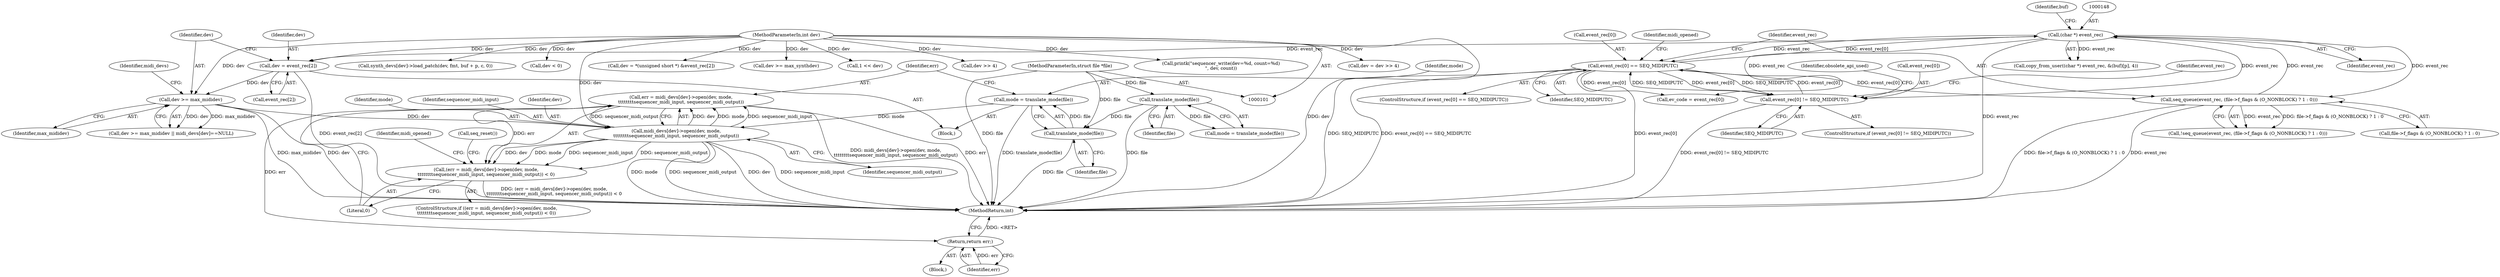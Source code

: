 digraph "0_linux_b769f49463711205d57286e64cf535ed4daf59e9_1@API" {
"1000347" [label="(Call,err = midi_devs[dev]->open(dev, mode,\n\t\t\t\t\t\t\t\tsequencer_midi_input, sequencer_midi_output))"];
"1000349" [label="(Call,midi_devs[dev]->open(dev, mode,\n\t\t\t\t\t\t\t\tsequencer_midi_input, sequencer_midi_output))"];
"1000329" [label="(Call,dev >= max_mididev)"];
"1000322" [label="(Call,dev = event_rec[2])"];
"1000147" [label="(Call,(char *) event_rec)"];
"1000305" [label="(Call,event_rec[0] == SEQ_MIDIPUTC)"];
"1000296" [label="(Call,event_rec[0] != SEQ_MIDIPUTC)"];
"1000366" [label="(Call,seq_queue(event_rec, (file->f_flags & (O_NONBLOCK) ? 1 : 0)))"];
"1000102" [label="(MethodParameterIn,int dev)"];
"1000341" [label="(Call,mode = translate_mode(file))"];
"1000343" [label="(Call,translate_mode(file))"];
"1000118" [label="(Call,translate_mode(file))"];
"1000103" [label="(MethodParameterIn,struct file *file)"];
"1000346" [label="(Call,(err = midi_devs[dev]->open(dev, mode,\n\t\t\t\t\t\t\t\tsequencer_midi_input, sequencer_midi_output)) < 0)"];
"1000357" [label="(Return,return err;)"];
"1000365" [label="(Call,!seq_queue(event_rec, (file->f_flags & (O_NONBLOCK) ? 1 : 0)))"];
"1000334" [label="(Identifier,midi_devs)"];
"1000354" [label="(Literal,0)"];
"1000296" [label="(Call,event_rec[0] != SEQ_MIDIPUTC)"];
"1000344" [label="(Identifier,file)"];
"1000119" [label="(Identifier,file)"];
"1000323" [label="(Identifier,dev)"];
"1000314" [label="(Identifier,midi_opened)"];
"1000353" [label="(Identifier,sequencer_midi_output)"];
"1000330" [label="(Identifier,dev)"];
"1000348" [label="(Identifier,err)"];
"1000156" [label="(Call,ev_code = event_rec[0])"];
"1000168" [label="(Call,dev = *(unsigned short *) &event_rec[2])"];
"1000183" [label="(Call,dev >= max_synthdev)"];
"1000103" [label="(MethodParameterIn,struct file *file)"];
"1000118" [label="(Call,translate_mode(file))"];
"1000300" [label="(Identifier,SEQ_MIDIPUTC)"];
"1000346" [label="(Call,(err = midi_devs[dev]->open(dev, mode,\n\t\t\t\t\t\t\t\tsequencer_midi_input, sequencer_midi_output)) < 0)"];
"1000351" [label="(Identifier,mode)"];
"1000147" [label="(Call,(char *) event_rec)"];
"1000347" [label="(Call,err = midi_devs[dev]->open(dev, mode,\n\t\t\t\t\t\t\t\tsequencer_midi_input, sequencer_midi_output))"];
"1000349" [label="(Call,midi_devs[dev]->open(dev, mode,\n\t\t\t\t\t\t\t\tsequencer_midi_input, sequencer_midi_output))"];
"1000355" [label="(Block,)"];
"1000357" [label="(Return,return err;)"];
"1000356" [label="(Call,seq_reset())"];
"1000331" [label="(Identifier,max_mididev)"];
"1000415" [label="(MethodReturn,int)"];
"1000198" [label="(Call,1 << dev)"];
"1000309" [label="(Identifier,SEQ_MIDIPUTC)"];
"1000297" [label="(Call,event_rec[0])"];
"1000366" [label="(Call,seq_queue(event_rec, (file->f_flags & (O_NONBLOCK) ? 1 : 0)))"];
"1000149" [label="(Identifier,event_rec)"];
"1000342" [label="(Identifier,mode)"];
"1000367" [label="(Identifier,event_rec)"];
"1000122" [label="(Call,dev >> 4)"];
"1000305" [label="(Call,event_rec[0] == SEQ_MIDIPUTC)"];
"1000152" [label="(Identifier,buf)"];
"1000324" [label="(Call,event_rec[2])"];
"1000126" [label="(Call,printk(\"sequencer_write(dev=%d, count=%d)\n\", dev, count))"];
"1000345" [label="(ControlStructure,if ((err = midi_devs[dev]->open(dev, mode,\n\t\t\t\t\t\t\t\tsequencer_midi_input, sequencer_midi_output)) < 0))"];
"1000102" [label="(MethodParameterIn,int dev)"];
"1000341" [label="(Call,mode = translate_mode(file))"];
"1000304" [label="(ControlStructure,if (event_rec[0] == SEQ_MIDIPUTC))"];
"1000329" [label="(Call,dev >= max_mididev)"];
"1000306" [label="(Call,event_rec[0])"];
"1000116" [label="(Call,mode = translate_mode(file))"];
"1000318" [label="(Block,)"];
"1000120" [label="(Call,dev = dev >> 4)"];
"1000328" [label="(Call,dev >= max_mididev || midi_devs[dev]==NULL)"];
"1000307" [label="(Identifier,event_rec)"];
"1000295" [label="(ControlStructure,if (event_rec[0] != SEQ_MIDIPUTC))"];
"1000217" [label="(Call,synth_devs[dev]->load_patch(dev, fmt, buf + p, c, 0))"];
"1000322" [label="(Call,dev = event_rec[2])"];
"1000146" [label="(Call,copy_from_user((char *) event_rec, &(buf)[p], 4))"];
"1000352" [label="(Identifier,sequencer_midi_input)"];
"1000343" [label="(Call,translate_mode(file))"];
"1000302" [label="(Identifier,obsolete_api_used)"];
"1000361" [label="(Identifier,midi_opened)"];
"1000179" [label="(Call,dev < 0)"];
"1000368" [label="(Call,file->f_flags & (O_NONBLOCK) ? 1 : 0)"];
"1000358" [label="(Identifier,err)"];
"1000350" [label="(Identifier,dev)"];
"1000347" -> "1000346"  [label="AST: "];
"1000347" -> "1000349"  [label="CFG: "];
"1000348" -> "1000347"  [label="AST: "];
"1000349" -> "1000347"  [label="AST: "];
"1000354" -> "1000347"  [label="CFG: "];
"1000347" -> "1000415"  [label="DDG: midi_devs[dev]->open(dev, mode,\n\t\t\t\t\t\t\t\tsequencer_midi_input, sequencer_midi_output)"];
"1000347" -> "1000415"  [label="DDG: err"];
"1000347" -> "1000346"  [label="DDG: err"];
"1000349" -> "1000347"  [label="DDG: dev"];
"1000349" -> "1000347"  [label="DDG: mode"];
"1000349" -> "1000347"  [label="DDG: sequencer_midi_input"];
"1000349" -> "1000347"  [label="DDG: sequencer_midi_output"];
"1000347" -> "1000357"  [label="DDG: err"];
"1000349" -> "1000353"  [label="CFG: "];
"1000350" -> "1000349"  [label="AST: "];
"1000351" -> "1000349"  [label="AST: "];
"1000352" -> "1000349"  [label="AST: "];
"1000353" -> "1000349"  [label="AST: "];
"1000349" -> "1000415"  [label="DDG: mode"];
"1000349" -> "1000415"  [label="DDG: sequencer_midi_output"];
"1000349" -> "1000415"  [label="DDG: dev"];
"1000349" -> "1000415"  [label="DDG: sequencer_midi_input"];
"1000349" -> "1000346"  [label="DDG: dev"];
"1000349" -> "1000346"  [label="DDG: mode"];
"1000349" -> "1000346"  [label="DDG: sequencer_midi_input"];
"1000349" -> "1000346"  [label="DDG: sequencer_midi_output"];
"1000329" -> "1000349"  [label="DDG: dev"];
"1000102" -> "1000349"  [label="DDG: dev"];
"1000341" -> "1000349"  [label="DDG: mode"];
"1000329" -> "1000328"  [label="AST: "];
"1000329" -> "1000331"  [label="CFG: "];
"1000330" -> "1000329"  [label="AST: "];
"1000331" -> "1000329"  [label="AST: "];
"1000334" -> "1000329"  [label="CFG: "];
"1000328" -> "1000329"  [label="CFG: "];
"1000329" -> "1000415"  [label="DDG: max_mididev"];
"1000329" -> "1000415"  [label="DDG: dev"];
"1000329" -> "1000328"  [label="DDG: dev"];
"1000329" -> "1000328"  [label="DDG: max_mididev"];
"1000322" -> "1000329"  [label="DDG: dev"];
"1000102" -> "1000329"  [label="DDG: dev"];
"1000322" -> "1000318"  [label="AST: "];
"1000322" -> "1000324"  [label="CFG: "];
"1000323" -> "1000322"  [label="AST: "];
"1000324" -> "1000322"  [label="AST: "];
"1000330" -> "1000322"  [label="CFG: "];
"1000322" -> "1000415"  [label="DDG: event_rec[2]"];
"1000147" -> "1000322"  [label="DDG: event_rec"];
"1000102" -> "1000322"  [label="DDG: dev"];
"1000147" -> "1000146"  [label="AST: "];
"1000147" -> "1000149"  [label="CFG: "];
"1000148" -> "1000147"  [label="AST: "];
"1000149" -> "1000147"  [label="AST: "];
"1000152" -> "1000147"  [label="CFG: "];
"1000147" -> "1000415"  [label="DDG: event_rec"];
"1000147" -> "1000146"  [label="DDG: event_rec"];
"1000305" -> "1000147"  [label="DDG: event_rec[0]"];
"1000366" -> "1000147"  [label="DDG: event_rec"];
"1000147" -> "1000156"  [label="DDG: event_rec"];
"1000147" -> "1000296"  [label="DDG: event_rec"];
"1000147" -> "1000305"  [label="DDG: event_rec"];
"1000147" -> "1000366"  [label="DDG: event_rec"];
"1000305" -> "1000304"  [label="AST: "];
"1000305" -> "1000309"  [label="CFG: "];
"1000306" -> "1000305"  [label="AST: "];
"1000309" -> "1000305"  [label="AST: "];
"1000314" -> "1000305"  [label="CFG: "];
"1000367" -> "1000305"  [label="CFG: "];
"1000305" -> "1000415"  [label="DDG: SEQ_MIDIPUTC"];
"1000305" -> "1000415"  [label="DDG: event_rec[0] == SEQ_MIDIPUTC"];
"1000305" -> "1000415"  [label="DDG: event_rec[0]"];
"1000305" -> "1000156"  [label="DDG: event_rec[0]"];
"1000305" -> "1000296"  [label="DDG: event_rec[0]"];
"1000305" -> "1000296"  [label="DDG: SEQ_MIDIPUTC"];
"1000296" -> "1000305"  [label="DDG: event_rec[0]"];
"1000296" -> "1000305"  [label="DDG: SEQ_MIDIPUTC"];
"1000305" -> "1000366"  [label="DDG: event_rec[0]"];
"1000296" -> "1000295"  [label="AST: "];
"1000296" -> "1000300"  [label="CFG: "];
"1000297" -> "1000296"  [label="AST: "];
"1000300" -> "1000296"  [label="AST: "];
"1000302" -> "1000296"  [label="CFG: "];
"1000307" -> "1000296"  [label="CFG: "];
"1000296" -> "1000415"  [label="DDG: event_rec[0] != SEQ_MIDIPUTC"];
"1000366" -> "1000365"  [label="AST: "];
"1000366" -> "1000368"  [label="CFG: "];
"1000367" -> "1000366"  [label="AST: "];
"1000368" -> "1000366"  [label="AST: "];
"1000365" -> "1000366"  [label="CFG: "];
"1000366" -> "1000415"  [label="DDG: file->f_flags & (O_NONBLOCK) ? 1 : 0"];
"1000366" -> "1000415"  [label="DDG: event_rec"];
"1000366" -> "1000365"  [label="DDG: event_rec"];
"1000366" -> "1000365"  [label="DDG: file->f_flags & (O_NONBLOCK) ? 1 : 0"];
"1000102" -> "1000101"  [label="AST: "];
"1000102" -> "1000415"  [label="DDG: dev"];
"1000102" -> "1000120"  [label="DDG: dev"];
"1000102" -> "1000122"  [label="DDG: dev"];
"1000102" -> "1000126"  [label="DDG: dev"];
"1000102" -> "1000168"  [label="DDG: dev"];
"1000102" -> "1000179"  [label="DDG: dev"];
"1000102" -> "1000183"  [label="DDG: dev"];
"1000102" -> "1000198"  [label="DDG: dev"];
"1000102" -> "1000217"  [label="DDG: dev"];
"1000341" -> "1000318"  [label="AST: "];
"1000341" -> "1000343"  [label="CFG: "];
"1000342" -> "1000341"  [label="AST: "];
"1000343" -> "1000341"  [label="AST: "];
"1000348" -> "1000341"  [label="CFG: "];
"1000341" -> "1000415"  [label="DDG: translate_mode(file)"];
"1000343" -> "1000341"  [label="DDG: file"];
"1000343" -> "1000344"  [label="CFG: "];
"1000344" -> "1000343"  [label="AST: "];
"1000343" -> "1000415"  [label="DDG: file"];
"1000118" -> "1000343"  [label="DDG: file"];
"1000103" -> "1000343"  [label="DDG: file"];
"1000118" -> "1000116"  [label="AST: "];
"1000118" -> "1000119"  [label="CFG: "];
"1000119" -> "1000118"  [label="AST: "];
"1000116" -> "1000118"  [label="CFG: "];
"1000118" -> "1000415"  [label="DDG: file"];
"1000118" -> "1000116"  [label="DDG: file"];
"1000103" -> "1000118"  [label="DDG: file"];
"1000103" -> "1000101"  [label="AST: "];
"1000103" -> "1000415"  [label="DDG: file"];
"1000346" -> "1000345"  [label="AST: "];
"1000346" -> "1000354"  [label="CFG: "];
"1000354" -> "1000346"  [label="AST: "];
"1000356" -> "1000346"  [label="CFG: "];
"1000361" -> "1000346"  [label="CFG: "];
"1000346" -> "1000415"  [label="DDG: (err = midi_devs[dev]->open(dev, mode,\n\t\t\t\t\t\t\t\tsequencer_midi_input, sequencer_midi_output)) < 0"];
"1000357" -> "1000355"  [label="AST: "];
"1000357" -> "1000358"  [label="CFG: "];
"1000358" -> "1000357"  [label="AST: "];
"1000415" -> "1000357"  [label="CFG: "];
"1000357" -> "1000415"  [label="DDG: <RET>"];
"1000358" -> "1000357"  [label="DDG: err"];
}
